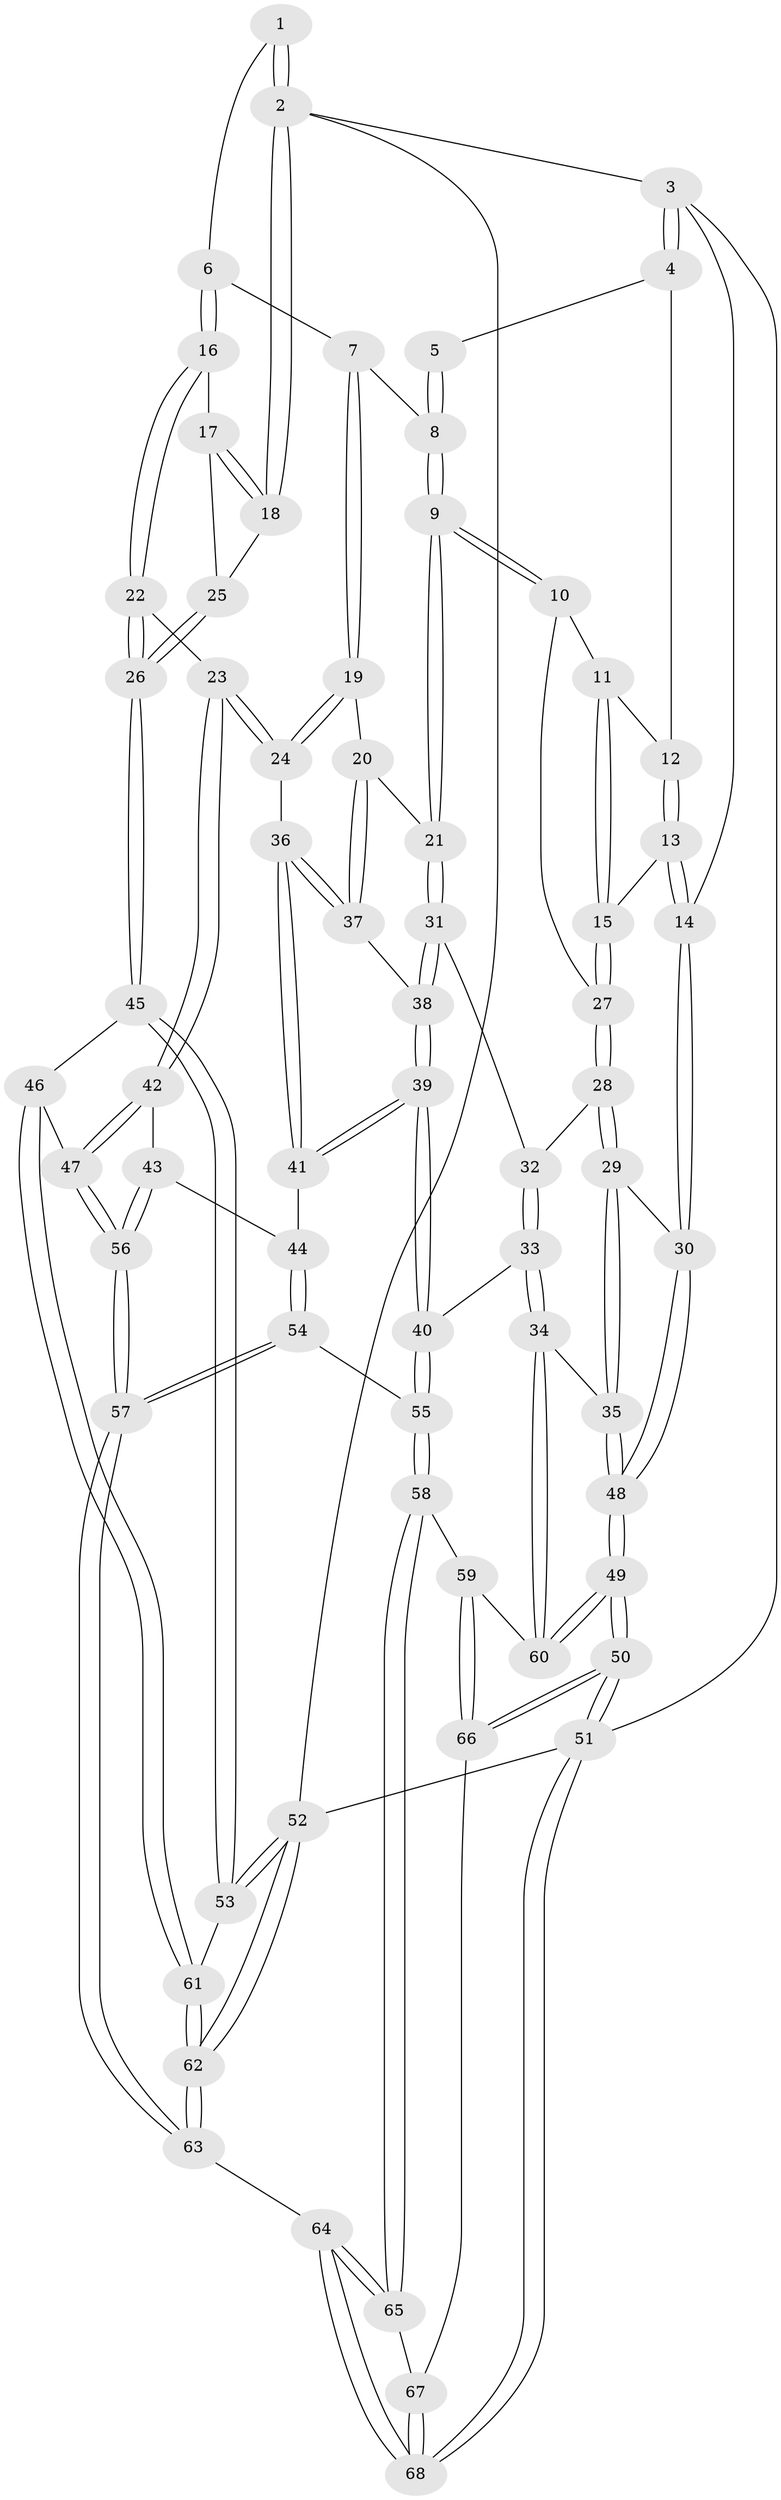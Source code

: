 // Generated by graph-tools (version 1.1) at 2025/59/03/09/25 04:59:49]
// undirected, 68 vertices, 167 edges
graph export_dot {
graph [start="1"]
  node [color=gray90,style=filled];
  1 [pos="+0.715233294271108+0"];
  2 [pos="+1+0"];
  3 [pos="+0+0"];
  4 [pos="+0+0"];
  5 [pos="+0.458709851638019+0"];
  6 [pos="+0.7513575170488167+0.1357218494955322"];
  7 [pos="+0.6070168971498904+0.21564490411427356"];
  8 [pos="+0.43773635466559435+0.07837904859818953"];
  9 [pos="+0.34816085590246043+0.25140715849941153"];
  10 [pos="+0.2586242408122839+0.20767243105637473"];
  11 [pos="+0.1496797888565058+0.09632240122388236"];
  12 [pos="+0.009194393039792463+0"];
  13 [pos="+0.0576668360176688+0.271439334505734"];
  14 [pos="+0+0.2884625280281783"];
  15 [pos="+0.07119036534888012+0.27282117399281147"];
  16 [pos="+0.7794136826933853+0.17240968452556563"];
  17 [pos="+0.8443228987686346+0.1780482862766892"];
  18 [pos="+1+0"];
  19 [pos="+0.577371095451536+0.31531811131370974"];
  20 [pos="+0.4334474464890805+0.3258970356687385"];
  21 [pos="+0.35927009270737925+0.31193145583102455"];
  22 [pos="+0.7805776700126429+0.39302240083539"];
  23 [pos="+0.7378435580767245+0.4264330441464106"];
  24 [pos="+0.6856070339958624+0.4192444582476046"];
  25 [pos="+1+0.32389888408713263"];
  26 [pos="+1+0.4067350420720065"];
  27 [pos="+0.08858649931109461+0.2849259216145773"];
  28 [pos="+0.1306901065438596+0.3598604689049985"];
  29 [pos="+0.11796567335621679+0.3762409238910696"];
  30 [pos="+0+0.4212119340270319"];
  31 [pos="+0.3413441733240055+0.34453195880824977"];
  32 [pos="+0.16940081138966062+0.3662279310100287"];
  33 [pos="+0.18156770651397153+0.6019991400641097"];
  34 [pos="+0.044574737279965415+0.6133358346785874"];
  35 [pos="+0.03829008124809765+0.6118674946361328"];
  36 [pos="+0.5625409368714349+0.502338056362578"];
  37 [pos="+0.5432710245633067+0.48715067710344173"];
  38 [pos="+0.336918418698036+0.4500312292390752"];
  39 [pos="+0.3141615673807033+0.5628538094583287"];
  40 [pos="+0.27586476237008367+0.6074657815029362"];
  41 [pos="+0.5296906411922183+0.5863495133690595"];
  42 [pos="+0.7557193599971609+0.550849410593721"];
  43 [pos="+0.6132236169181183+0.6443022957795678"];
  44 [pos="+0.5453620714449275+0.6146436587934533"];
  45 [pos="+1+0.6557161511725214"];
  46 [pos="+0.9178901424566244+0.6862627709451516"];
  47 [pos="+0.83480142271538+0.6563520168419084"];
  48 [pos="+0+0.6193026689428057"];
  49 [pos="+0+1"];
  50 [pos="+0+1"];
  51 [pos="+0+1"];
  52 [pos="+1+1"];
  53 [pos="+1+0.7233153647607728"];
  54 [pos="+0.48850382060725206+0.7315438526506021"];
  55 [pos="+0.32658101266764084+0.7441038796838828"];
  56 [pos="+0.6683016354248641+0.7695143843329091"];
  57 [pos="+0.6306387848690483+0.8934325685297134"];
  58 [pos="+0.3186627243540256+0.7967607456825249"];
  59 [pos="+0.17679541807733853+0.8430337702550157"];
  60 [pos="+0.13867812021664325+0.8288701886931604"];
  61 [pos="+0.763420694117799+0.9985343940278716"];
  62 [pos="+0.6701554528475108+1"];
  63 [pos="+0.6476972187505499+1"];
  64 [pos="+0.6161781741144413+1"];
  65 [pos="+0.352653369591188+0.8777414781735818"];
  66 [pos="+0.17344964478394115+0.9383278836960142"];
  67 [pos="+0.23084180224650802+0.9718109587177175"];
  68 [pos="+0.23791143242228455+1"];
  1 -- 2;
  1 -- 2;
  1 -- 6;
  2 -- 3;
  2 -- 18;
  2 -- 18;
  2 -- 52;
  3 -- 4;
  3 -- 4;
  3 -- 14;
  3 -- 51;
  4 -- 5;
  4 -- 12;
  5 -- 8;
  5 -- 8;
  6 -- 7;
  6 -- 16;
  6 -- 16;
  7 -- 8;
  7 -- 19;
  7 -- 19;
  8 -- 9;
  8 -- 9;
  9 -- 10;
  9 -- 10;
  9 -- 21;
  9 -- 21;
  10 -- 11;
  10 -- 27;
  11 -- 12;
  11 -- 15;
  11 -- 15;
  12 -- 13;
  12 -- 13;
  13 -- 14;
  13 -- 14;
  13 -- 15;
  14 -- 30;
  14 -- 30;
  15 -- 27;
  15 -- 27;
  16 -- 17;
  16 -- 22;
  16 -- 22;
  17 -- 18;
  17 -- 18;
  17 -- 25;
  18 -- 25;
  19 -- 20;
  19 -- 24;
  19 -- 24;
  20 -- 21;
  20 -- 37;
  20 -- 37;
  21 -- 31;
  21 -- 31;
  22 -- 23;
  22 -- 26;
  22 -- 26;
  23 -- 24;
  23 -- 24;
  23 -- 42;
  23 -- 42;
  24 -- 36;
  25 -- 26;
  25 -- 26;
  26 -- 45;
  26 -- 45;
  27 -- 28;
  27 -- 28;
  28 -- 29;
  28 -- 29;
  28 -- 32;
  29 -- 30;
  29 -- 35;
  29 -- 35;
  30 -- 48;
  30 -- 48;
  31 -- 32;
  31 -- 38;
  31 -- 38;
  32 -- 33;
  32 -- 33;
  33 -- 34;
  33 -- 34;
  33 -- 40;
  34 -- 35;
  34 -- 60;
  34 -- 60;
  35 -- 48;
  35 -- 48;
  36 -- 37;
  36 -- 37;
  36 -- 41;
  36 -- 41;
  37 -- 38;
  38 -- 39;
  38 -- 39;
  39 -- 40;
  39 -- 40;
  39 -- 41;
  39 -- 41;
  40 -- 55;
  40 -- 55;
  41 -- 44;
  42 -- 43;
  42 -- 47;
  42 -- 47;
  43 -- 44;
  43 -- 56;
  43 -- 56;
  44 -- 54;
  44 -- 54;
  45 -- 46;
  45 -- 53;
  45 -- 53;
  46 -- 47;
  46 -- 61;
  46 -- 61;
  47 -- 56;
  47 -- 56;
  48 -- 49;
  48 -- 49;
  49 -- 50;
  49 -- 50;
  49 -- 60;
  49 -- 60;
  50 -- 51;
  50 -- 51;
  50 -- 66;
  50 -- 66;
  51 -- 68;
  51 -- 68;
  51 -- 52;
  52 -- 53;
  52 -- 53;
  52 -- 62;
  52 -- 62;
  53 -- 61;
  54 -- 55;
  54 -- 57;
  54 -- 57;
  55 -- 58;
  55 -- 58;
  56 -- 57;
  56 -- 57;
  57 -- 63;
  57 -- 63;
  58 -- 59;
  58 -- 65;
  58 -- 65;
  59 -- 60;
  59 -- 66;
  59 -- 66;
  61 -- 62;
  61 -- 62;
  62 -- 63;
  62 -- 63;
  63 -- 64;
  64 -- 65;
  64 -- 65;
  64 -- 68;
  64 -- 68;
  65 -- 67;
  66 -- 67;
  67 -- 68;
  67 -- 68;
}
